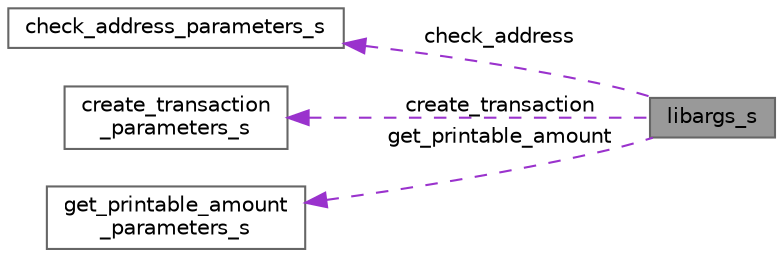digraph "libargs_s"
{
 // LATEX_PDF_SIZE
  bgcolor="transparent";
  edge [fontname=Helvetica,fontsize=10,labelfontname=Helvetica,labelfontsize=10];
  node [fontname=Helvetica,fontsize=10,shape=box,height=0.2,width=0.4];
  rankdir="LR";
  Node1 [label="libargs_s",height=0.2,width=0.4,color="gray40", fillcolor="grey60", style="filled", fontcolor="black",tooltip=" "];
  Node2 -> Node1 [dir="back",color="darkorchid3",style="dashed",label=" check_address" ];
  Node2 [label="check_address_parameters_s",height=0.2,width=0.4,color="gray40", fillcolor="white", style="filled",URL="$structcheck__address__parameters__s.html",tooltip=" "];
  Node3 -> Node1 [dir="back",color="darkorchid3",style="dashed",label=" create_transaction" ];
  Node3 [label="create_transaction\l_parameters_s",height=0.2,width=0.4,color="gray40", fillcolor="white", style="filled",URL="$structcreate__transaction__parameters__s.html",tooltip=" "];
  Node4 -> Node1 [dir="back",color="darkorchid3",style="dashed",label=" get_printable_amount" ];
  Node4 [label="get_printable_amount\l_parameters_s",height=0.2,width=0.4,color="gray40", fillcolor="white", style="filled",URL="$structget__printable__amount__parameters__s.html",tooltip=" "];
}
